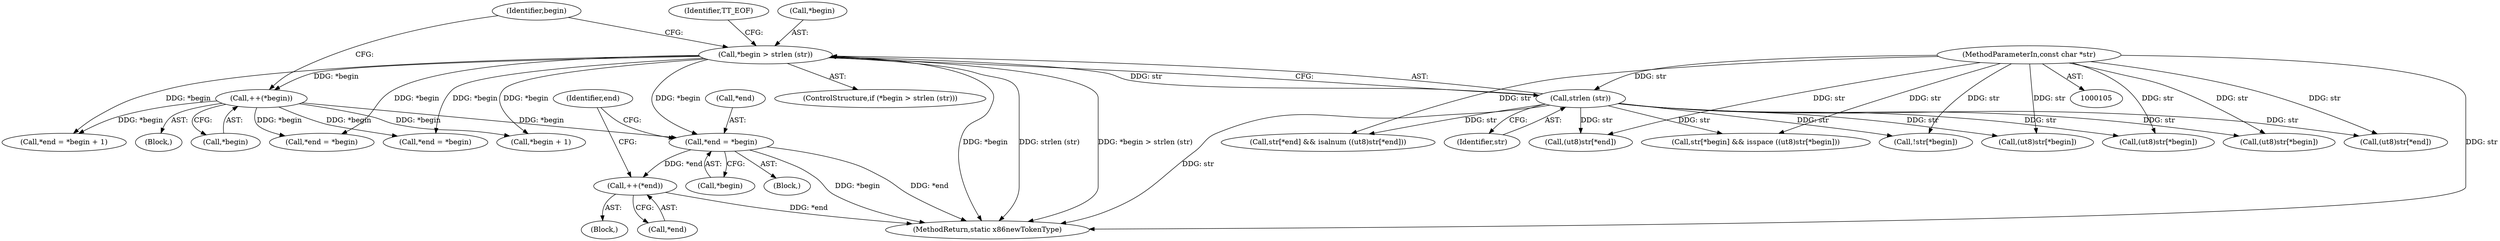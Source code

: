 digraph "0_radare2_66191f780863ea8c66ace4040d0d04a8842e8432@pointer" {
"1000196" [label="(Call,*end = *begin)"];
"1000111" [label="(Call,*begin > strlen (str))"];
"1000114" [label="(Call,strlen (str))"];
"1000106" [label="(MethodParameterIn,const char *str)"];
"1000135" [label="(Call,++(*begin))"];
"1000212" [label="(Call,++(*end))"];
"1000110" [label="(ControlStructure,if (*begin > strlen (str)))"];
"1000154" [label="(Call,(ut8)str[*begin])"];
"1000203" [label="(Identifier,end)"];
"1000128" [label="(Call,(ut8)str[*begin])"];
"1000228" [label="(MethodReturn,static x86newTokenType)"];
"1000136" [label="(Call,*begin)"];
"1000139" [label="(Call,!str[*begin])"];
"1000112" [label="(Call,*begin)"];
"1000213" [label="(Call,*end)"];
"1000189" [label="(Call,(ut8)str[*begin])"];
"1000145" [label="(Call,*end = *begin)"];
"1000169" [label="(Call,str[*end] && isalnum ((ut8)str[*end]))"];
"1000121" [label="(Identifier,begin)"];
"1000212" [label="(Call,++(*end))"];
"1000122" [label="(Call,str[*begin] && isspace ((ut8)str[*begin]))"];
"1000114" [label="(Call,strlen (str))"];
"1000135" [label="(Call,++(*begin))"];
"1000118" [label="(Identifier,TT_EOF)"];
"1000197" [label="(Call,*end)"];
"1000196" [label="(Call,*end = *begin)"];
"1000175" [label="(Call,(ut8)str[*end])"];
"1000222" [label="(Call,*begin + 1)"];
"1000199" [label="(Call,*begin)"];
"1000219" [label="(Call,*end = *begin + 1)"];
"1000111" [label="(Call,*begin > strlen (str))"];
"1000195" [label="(Block,)"];
"1000205" [label="(Call,(ut8)str[*end])"];
"1000134" [label="(Block,)"];
"1000211" [label="(Block,)"];
"1000161" [label="(Call,*end = *begin)"];
"1000106" [label="(MethodParameterIn,const char *str)"];
"1000115" [label="(Identifier,str)"];
"1000196" -> "1000195"  [label="AST: "];
"1000196" -> "1000199"  [label="CFG: "];
"1000197" -> "1000196"  [label="AST: "];
"1000199" -> "1000196"  [label="AST: "];
"1000203" -> "1000196"  [label="CFG: "];
"1000196" -> "1000228"  [label="DDG: *end"];
"1000196" -> "1000228"  [label="DDG: *begin"];
"1000111" -> "1000196"  [label="DDG: *begin"];
"1000135" -> "1000196"  [label="DDG: *begin"];
"1000196" -> "1000212"  [label="DDG: *end"];
"1000111" -> "1000110"  [label="AST: "];
"1000111" -> "1000114"  [label="CFG: "];
"1000112" -> "1000111"  [label="AST: "];
"1000114" -> "1000111"  [label="AST: "];
"1000118" -> "1000111"  [label="CFG: "];
"1000121" -> "1000111"  [label="CFG: "];
"1000111" -> "1000228"  [label="DDG: *begin"];
"1000111" -> "1000228"  [label="DDG: strlen (str)"];
"1000111" -> "1000228"  [label="DDG: *begin > strlen (str)"];
"1000114" -> "1000111"  [label="DDG: str"];
"1000111" -> "1000135"  [label="DDG: *begin"];
"1000111" -> "1000145"  [label="DDG: *begin"];
"1000111" -> "1000161"  [label="DDG: *begin"];
"1000111" -> "1000219"  [label="DDG: *begin"];
"1000111" -> "1000222"  [label="DDG: *begin"];
"1000114" -> "1000115"  [label="CFG: "];
"1000115" -> "1000114"  [label="AST: "];
"1000114" -> "1000228"  [label="DDG: str"];
"1000106" -> "1000114"  [label="DDG: str"];
"1000114" -> "1000122"  [label="DDG: str"];
"1000114" -> "1000128"  [label="DDG: str"];
"1000114" -> "1000139"  [label="DDG: str"];
"1000114" -> "1000154"  [label="DDG: str"];
"1000114" -> "1000169"  [label="DDG: str"];
"1000114" -> "1000175"  [label="DDG: str"];
"1000114" -> "1000189"  [label="DDG: str"];
"1000114" -> "1000205"  [label="DDG: str"];
"1000106" -> "1000105"  [label="AST: "];
"1000106" -> "1000228"  [label="DDG: str"];
"1000106" -> "1000122"  [label="DDG: str"];
"1000106" -> "1000128"  [label="DDG: str"];
"1000106" -> "1000139"  [label="DDG: str"];
"1000106" -> "1000154"  [label="DDG: str"];
"1000106" -> "1000169"  [label="DDG: str"];
"1000106" -> "1000175"  [label="DDG: str"];
"1000106" -> "1000189"  [label="DDG: str"];
"1000106" -> "1000205"  [label="DDG: str"];
"1000135" -> "1000134"  [label="AST: "];
"1000135" -> "1000136"  [label="CFG: "];
"1000136" -> "1000135"  [label="AST: "];
"1000121" -> "1000135"  [label="CFG: "];
"1000135" -> "1000145"  [label="DDG: *begin"];
"1000135" -> "1000161"  [label="DDG: *begin"];
"1000135" -> "1000219"  [label="DDG: *begin"];
"1000135" -> "1000222"  [label="DDG: *begin"];
"1000212" -> "1000211"  [label="AST: "];
"1000212" -> "1000213"  [label="CFG: "];
"1000213" -> "1000212"  [label="AST: "];
"1000203" -> "1000212"  [label="CFG: "];
"1000212" -> "1000228"  [label="DDG: *end"];
}
